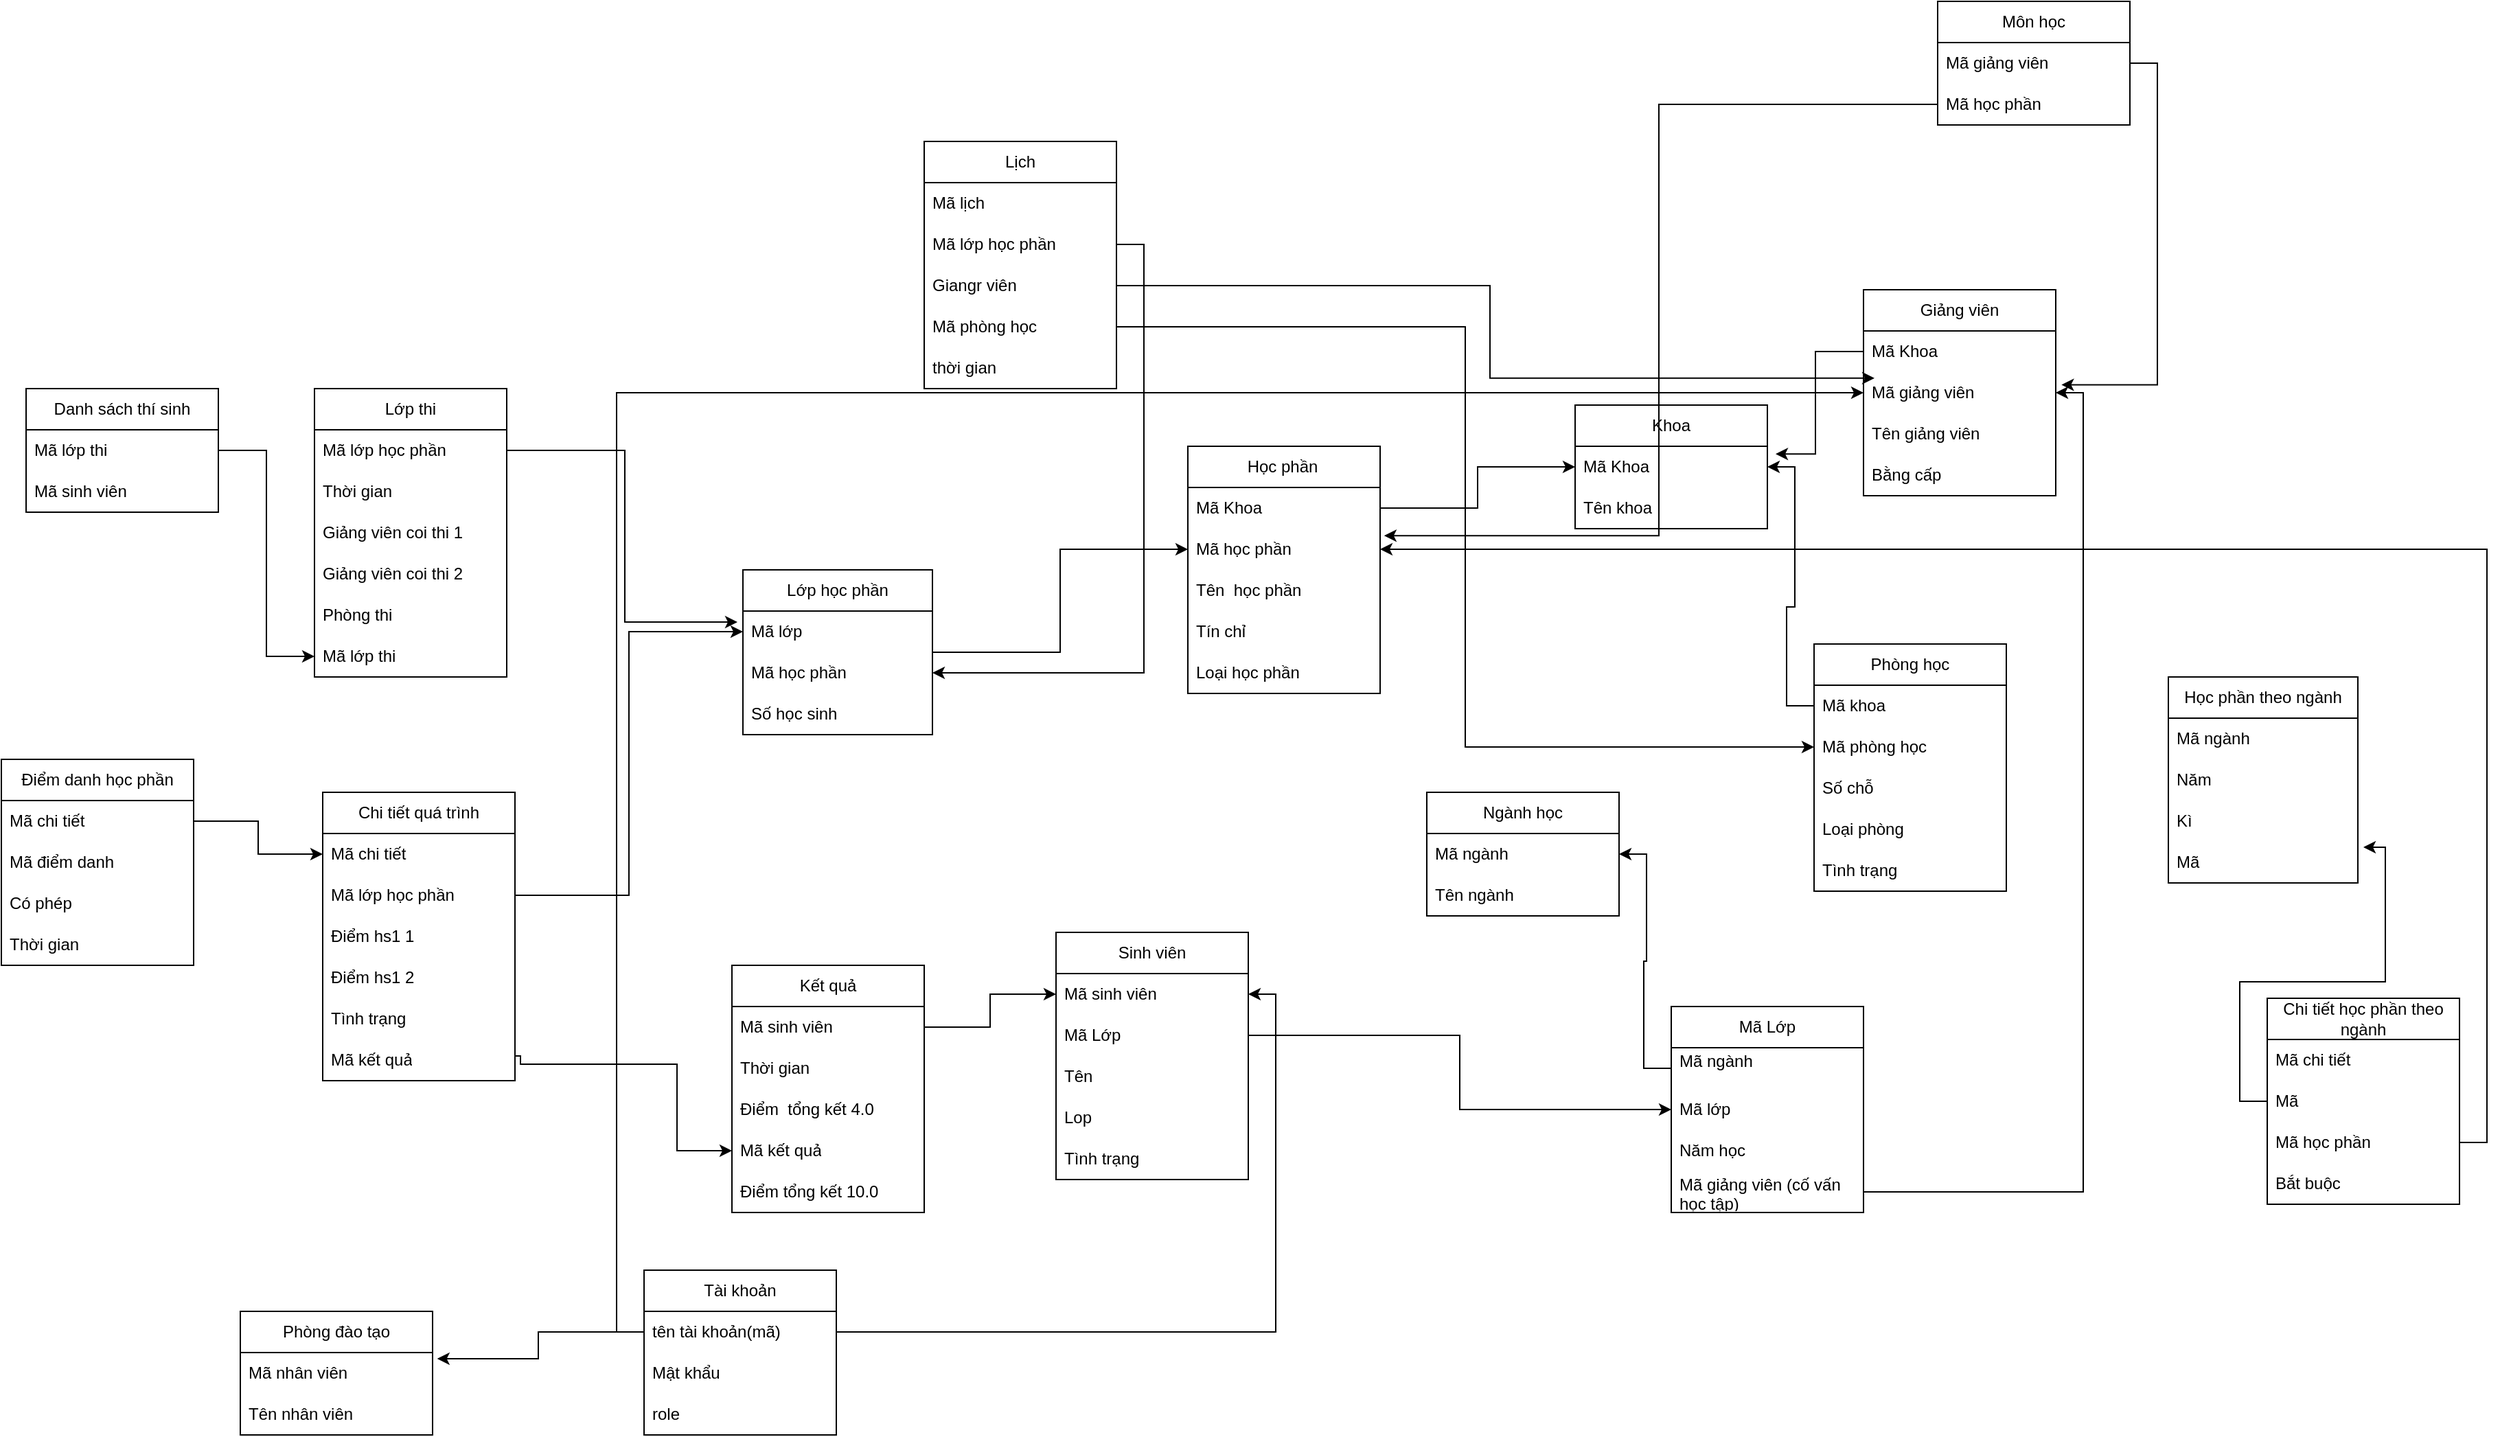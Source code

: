 <mxfile version="24.4.0" type="device">
  <diagram name="Page-1" id="z_HoMufb3-DdznKSF4CM">
    <mxGraphModel dx="871" dy="472" grid="1" gridSize="6" guides="1" tooltips="1" connect="1" arrows="1" fold="1" page="1" pageScale="1" pageWidth="8150" pageHeight="3200" math="0" shadow="0">
      <root>
        <mxCell id="0" />
        <mxCell id="1" parent="0" />
        <mxCell id="s52g1GQfEZLezuhmKsSy-9" value="Khoa" style="swimlane;fontStyle=0;childLayout=stackLayout;horizontal=1;startSize=30;horizontalStack=0;resizeParent=1;resizeParentMax=0;resizeLast=0;collapsible=1;marginBottom=0;whiteSpace=wrap;html=1;" parent="1" vertex="1">
          <mxGeometry x="4836" y="672" width="140" height="90" as="geometry" />
        </mxCell>
        <mxCell id="s52g1GQfEZLezuhmKsSy-10" value="Mã Khoa&lt;span style=&quot;white-space: pre;&quot;&gt;&#x9;&lt;/span&gt;" style="text;strokeColor=none;fillColor=none;align=left;verticalAlign=middle;spacingLeft=4;spacingRight=4;overflow=hidden;points=[[0,0.5],[1,0.5]];portConstraint=eastwest;rotatable=0;whiteSpace=wrap;html=1;" parent="s52g1GQfEZLezuhmKsSy-9" vertex="1">
          <mxGeometry y="30" width="140" height="30" as="geometry" />
        </mxCell>
        <mxCell id="s52g1GQfEZLezuhmKsSy-11" value="Tên khoa" style="text;strokeColor=none;fillColor=none;align=left;verticalAlign=middle;spacingLeft=4;spacingRight=4;overflow=hidden;points=[[0,0.5],[1,0.5]];portConstraint=eastwest;rotatable=0;whiteSpace=wrap;html=1;" parent="s52g1GQfEZLezuhmKsSy-9" vertex="1">
          <mxGeometry y="60" width="140" height="30" as="geometry" />
        </mxCell>
        <mxCell id="s52g1GQfEZLezuhmKsSy-13" value="Học phần&lt;span style=&quot;white-space: pre;&quot;&gt;&#x9;&lt;/span&gt;" style="swimlane;fontStyle=0;childLayout=stackLayout;horizontal=1;startSize=30;horizontalStack=0;resizeParent=1;resizeParentMax=0;resizeLast=0;collapsible=1;marginBottom=0;whiteSpace=wrap;html=1;" parent="1" vertex="1">
          <mxGeometry x="4554" y="702" width="140" height="180" as="geometry" />
        </mxCell>
        <mxCell id="s52g1GQfEZLezuhmKsSy-14" value="Mã Khoa&lt;span style=&quot;white-space: pre;&quot;&gt;&#x9;&lt;/span&gt;" style="text;strokeColor=none;fillColor=none;align=left;verticalAlign=middle;spacingLeft=4;spacingRight=4;overflow=hidden;points=[[0,0.5],[1,0.5]];portConstraint=eastwest;rotatable=0;whiteSpace=wrap;html=1;" parent="s52g1GQfEZLezuhmKsSy-13" vertex="1">
          <mxGeometry y="30" width="140" height="30" as="geometry" />
        </mxCell>
        <mxCell id="s52g1GQfEZLezuhmKsSy-15" value="Mã học phần" style="text;strokeColor=none;fillColor=none;align=left;verticalAlign=middle;spacingLeft=4;spacingRight=4;overflow=hidden;points=[[0,0.5],[1,0.5]];portConstraint=eastwest;rotatable=0;whiteSpace=wrap;html=1;" parent="s52g1GQfEZLezuhmKsSy-13" vertex="1">
          <mxGeometry y="60" width="140" height="30" as="geometry" />
        </mxCell>
        <mxCell id="s52g1GQfEZLezuhmKsSy-17" value="Tên&amp;nbsp; học phần" style="text;strokeColor=none;fillColor=none;align=left;verticalAlign=middle;spacingLeft=4;spacingRight=4;overflow=hidden;points=[[0,0.5],[1,0.5]];portConstraint=eastwest;rotatable=0;whiteSpace=wrap;html=1;" parent="s52g1GQfEZLezuhmKsSy-13" vertex="1">
          <mxGeometry y="90" width="140" height="30" as="geometry" />
        </mxCell>
        <mxCell id="s52g1GQfEZLezuhmKsSy-18" value="Tín chỉ" style="text;strokeColor=none;fillColor=none;align=left;verticalAlign=middle;spacingLeft=4;spacingRight=4;overflow=hidden;points=[[0,0.5],[1,0.5]];portConstraint=eastwest;rotatable=0;whiteSpace=wrap;html=1;" parent="s52g1GQfEZLezuhmKsSy-13" vertex="1">
          <mxGeometry y="120" width="140" height="30" as="geometry" />
        </mxCell>
        <mxCell id="s52g1GQfEZLezuhmKsSy-19" value="Loại học phần" style="text;strokeColor=none;fillColor=none;align=left;verticalAlign=middle;spacingLeft=4;spacingRight=4;overflow=hidden;points=[[0,0.5],[1,0.5]];portConstraint=eastwest;rotatable=0;whiteSpace=wrap;html=1;" parent="s52g1GQfEZLezuhmKsSy-13" vertex="1">
          <mxGeometry y="150" width="140" height="30" as="geometry" />
        </mxCell>
        <mxCell id="s52g1GQfEZLezuhmKsSy-20" value="Giảng viên" style="swimlane;fontStyle=0;childLayout=stackLayout;horizontal=1;startSize=30;horizontalStack=0;resizeParent=1;resizeParentMax=0;resizeLast=0;collapsible=1;marginBottom=0;whiteSpace=wrap;html=1;" parent="1" vertex="1">
          <mxGeometry x="5046" y="588" width="140" height="150" as="geometry" />
        </mxCell>
        <mxCell id="s52g1GQfEZLezuhmKsSy-21" value="Mã Khoa&lt;span style=&quot;white-space: pre;&quot;&gt;&#x9;&lt;/span&gt;" style="text;strokeColor=none;fillColor=none;align=left;verticalAlign=middle;spacingLeft=4;spacingRight=4;overflow=hidden;points=[[0,0.5],[1,0.5]];portConstraint=eastwest;rotatable=0;whiteSpace=wrap;html=1;" parent="s52g1GQfEZLezuhmKsSy-20" vertex="1">
          <mxGeometry y="30" width="140" height="30" as="geometry" />
        </mxCell>
        <mxCell id="s52g1GQfEZLezuhmKsSy-22" value="Mã giảng viên&lt;span style=&quot;white-space: pre;&quot;&gt;&#x9;&lt;/span&gt;" style="text;strokeColor=none;fillColor=none;align=left;verticalAlign=middle;spacingLeft=4;spacingRight=4;overflow=hidden;points=[[0,0.5],[1,0.5]];portConstraint=eastwest;rotatable=0;whiteSpace=wrap;html=1;" parent="s52g1GQfEZLezuhmKsSy-20" vertex="1">
          <mxGeometry y="60" width="140" height="30" as="geometry" />
        </mxCell>
        <mxCell id="s52g1GQfEZLezuhmKsSy-23" value="Tên giảng viên" style="text;strokeColor=none;fillColor=none;align=left;verticalAlign=middle;spacingLeft=4;spacingRight=4;overflow=hidden;points=[[0,0.5],[1,0.5]];portConstraint=eastwest;rotatable=0;whiteSpace=wrap;html=1;" parent="s52g1GQfEZLezuhmKsSy-20" vertex="1">
          <mxGeometry y="90" width="140" height="30" as="geometry" />
        </mxCell>
        <mxCell id="s52g1GQfEZLezuhmKsSy-24" value="Bằng cấp" style="text;strokeColor=none;fillColor=none;align=left;verticalAlign=middle;spacingLeft=4;spacingRight=4;overflow=hidden;points=[[0,0.5],[1,0.5]];portConstraint=eastwest;rotatable=0;whiteSpace=wrap;html=1;" parent="s52g1GQfEZLezuhmKsSy-20" vertex="1">
          <mxGeometry y="120" width="140" height="30" as="geometry" />
        </mxCell>
        <mxCell id="s52g1GQfEZLezuhmKsSy-40" value="Ngành học" style="swimlane;fontStyle=0;childLayout=stackLayout;horizontal=1;startSize=30;horizontalStack=0;resizeParent=1;resizeParentMax=0;resizeLast=0;collapsible=1;marginBottom=0;whiteSpace=wrap;html=1;" parent="1" vertex="1">
          <mxGeometry x="4728" y="954" width="140" height="90" as="geometry" />
        </mxCell>
        <mxCell id="s52g1GQfEZLezuhmKsSy-41" value="Mã ngành" style="text;strokeColor=none;fillColor=none;align=left;verticalAlign=middle;spacingLeft=4;spacingRight=4;overflow=hidden;points=[[0,0.5],[1,0.5]];portConstraint=eastwest;rotatable=0;whiteSpace=wrap;html=1;" parent="s52g1GQfEZLezuhmKsSy-40" vertex="1">
          <mxGeometry y="30" width="140" height="30" as="geometry" />
        </mxCell>
        <mxCell id="s52g1GQfEZLezuhmKsSy-42" value="Tên ngành" style="text;strokeColor=none;fillColor=none;align=left;verticalAlign=middle;spacingLeft=4;spacingRight=4;overflow=hidden;points=[[0,0.5],[1,0.5]];portConstraint=eastwest;rotatable=0;whiteSpace=wrap;html=1;" parent="s52g1GQfEZLezuhmKsSy-40" vertex="1">
          <mxGeometry y="60" width="140" height="30" as="geometry" />
        </mxCell>
        <mxCell id="s52g1GQfEZLezuhmKsSy-50" value="Phòng học" style="swimlane;fontStyle=0;childLayout=stackLayout;horizontal=1;startSize=30;horizontalStack=0;resizeParent=1;resizeParentMax=0;resizeLast=0;collapsible=1;marginBottom=0;whiteSpace=wrap;html=1;" parent="1" vertex="1">
          <mxGeometry x="5010" y="846" width="140" height="180" as="geometry" />
        </mxCell>
        <mxCell id="s52g1GQfEZLezuhmKsSy-51" value="Mã khoa&lt;span style=&quot;white-space: pre;&quot;&gt;&#x9;&lt;/span&gt;" style="text;strokeColor=none;fillColor=none;align=left;verticalAlign=middle;spacingLeft=4;spacingRight=4;overflow=hidden;points=[[0,0.5],[1,0.5]];portConstraint=eastwest;rotatable=0;whiteSpace=wrap;html=1;" parent="s52g1GQfEZLezuhmKsSy-50" vertex="1">
          <mxGeometry y="30" width="140" height="30" as="geometry" />
        </mxCell>
        <mxCell id="s52g1GQfEZLezuhmKsSy-52" value="Mã phòng học" style="text;strokeColor=none;fillColor=none;align=left;verticalAlign=middle;spacingLeft=4;spacingRight=4;overflow=hidden;points=[[0,0.5],[1,0.5]];portConstraint=eastwest;rotatable=0;whiteSpace=wrap;html=1;" parent="s52g1GQfEZLezuhmKsSy-50" vertex="1">
          <mxGeometry y="60" width="140" height="30" as="geometry" />
        </mxCell>
        <mxCell id="s52g1GQfEZLezuhmKsSy-53" value="Số chỗ&lt;span style=&quot;white-space: pre;&quot;&gt;&#x9;&lt;/span&gt;" style="text;strokeColor=none;fillColor=none;align=left;verticalAlign=middle;spacingLeft=4;spacingRight=4;overflow=hidden;points=[[0,0.5],[1,0.5]];portConstraint=eastwest;rotatable=0;whiteSpace=wrap;html=1;" parent="s52g1GQfEZLezuhmKsSy-50" vertex="1">
          <mxGeometry y="90" width="140" height="30" as="geometry" />
        </mxCell>
        <mxCell id="s52g1GQfEZLezuhmKsSy-54" value="Loại phòng" style="text;strokeColor=none;fillColor=none;align=left;verticalAlign=middle;spacingLeft=4;spacingRight=4;overflow=hidden;points=[[0,0.5],[1,0.5]];portConstraint=eastwest;rotatable=0;whiteSpace=wrap;html=1;" parent="s52g1GQfEZLezuhmKsSy-50" vertex="1">
          <mxGeometry y="120" width="140" height="30" as="geometry" />
        </mxCell>
        <mxCell id="s52g1GQfEZLezuhmKsSy-55" value="Tình trạng" style="text;strokeColor=none;fillColor=none;align=left;verticalAlign=middle;spacingLeft=4;spacingRight=4;overflow=hidden;points=[[0,0.5],[1,0.5]];portConstraint=eastwest;rotatable=0;whiteSpace=wrap;html=1;" parent="s52g1GQfEZLezuhmKsSy-50" vertex="1">
          <mxGeometry y="150" width="140" height="30" as="geometry" />
        </mxCell>
        <mxCell id="s52g1GQfEZLezuhmKsSy-56" value="Sinh viên" style="swimlane;fontStyle=0;childLayout=stackLayout;horizontal=1;startSize=30;horizontalStack=0;resizeParent=1;resizeParentMax=0;resizeLast=0;collapsible=1;marginBottom=0;whiteSpace=wrap;html=1;" parent="1" vertex="1">
          <mxGeometry x="4458" y="1056" width="140" height="180" as="geometry" />
        </mxCell>
        <mxCell id="s52g1GQfEZLezuhmKsSy-57" value="Mã sinh viên" style="text;strokeColor=none;fillColor=none;align=left;verticalAlign=middle;spacingLeft=4;spacingRight=4;overflow=hidden;points=[[0,0.5],[1,0.5]];portConstraint=eastwest;rotatable=0;whiteSpace=wrap;html=1;" parent="s52g1GQfEZLezuhmKsSy-56" vertex="1">
          <mxGeometry y="30" width="140" height="30" as="geometry" />
        </mxCell>
        <mxCell id="s52g1GQfEZLezuhmKsSy-58" value="Mã Lớp" style="text;strokeColor=none;fillColor=none;align=left;verticalAlign=middle;spacingLeft=4;spacingRight=4;overflow=hidden;points=[[0,0.5],[1,0.5]];portConstraint=eastwest;rotatable=0;whiteSpace=wrap;html=1;" parent="s52g1GQfEZLezuhmKsSy-56" vertex="1">
          <mxGeometry y="60" width="140" height="30" as="geometry" />
        </mxCell>
        <mxCell id="s52g1GQfEZLezuhmKsSy-59" value="Tên" style="text;strokeColor=none;fillColor=none;align=left;verticalAlign=middle;spacingLeft=4;spacingRight=4;overflow=hidden;points=[[0,0.5],[1,0.5]];portConstraint=eastwest;rotatable=0;whiteSpace=wrap;html=1;" parent="s52g1GQfEZLezuhmKsSy-56" vertex="1">
          <mxGeometry y="90" width="140" height="30" as="geometry" />
        </mxCell>
        <mxCell id="s52g1GQfEZLezuhmKsSy-61" value="Lop" style="text;strokeColor=none;fillColor=none;align=left;verticalAlign=middle;spacingLeft=4;spacingRight=4;overflow=hidden;points=[[0,0.5],[1,0.5]];portConstraint=eastwest;rotatable=0;whiteSpace=wrap;html=1;" parent="s52g1GQfEZLezuhmKsSy-56" vertex="1">
          <mxGeometry y="120" width="140" height="30" as="geometry" />
        </mxCell>
        <mxCell id="xnT5CF6OnCwCPPM7DnqW-38" value="Tình trạng" style="text;strokeColor=none;fillColor=none;align=left;verticalAlign=middle;spacingLeft=4;spacingRight=4;overflow=hidden;points=[[0,0.5],[1,0.5]];portConstraint=eastwest;rotatable=0;whiteSpace=wrap;html=1;" parent="s52g1GQfEZLezuhmKsSy-56" vertex="1">
          <mxGeometry y="150" width="140" height="30" as="geometry" />
        </mxCell>
        <mxCell id="o8XQg0NcxFgMnKjg9vq3-13" style="edgeStyle=orthogonalEdgeStyle;rounded=0;orthogonalLoop=1;jettySize=auto;html=1;entryX=0;entryY=0.5;entryDx=0;entryDy=0;" parent="1" source="s52g1GQfEZLezuhmKsSy-62" target="s52g1GQfEZLezuhmKsSy-15" edge="1">
          <mxGeometry relative="1" as="geometry" />
        </mxCell>
        <mxCell id="s52g1GQfEZLezuhmKsSy-62" value="Lớp học phần" style="swimlane;fontStyle=0;childLayout=stackLayout;horizontal=1;startSize=30;horizontalStack=0;resizeParent=1;resizeParentMax=0;resizeLast=0;collapsible=1;marginBottom=0;whiteSpace=wrap;html=1;" parent="1" vertex="1">
          <mxGeometry x="4230" y="792" width="138" height="120" as="geometry" />
        </mxCell>
        <mxCell id="s52g1GQfEZLezuhmKsSy-63" value="Mã lớp&amp;nbsp;&lt;span style=&quot;white-space: pre;&quot;&gt;&#x9;&lt;/span&gt;" style="text;strokeColor=none;fillColor=none;align=left;verticalAlign=middle;spacingLeft=4;spacingRight=4;overflow=hidden;points=[[0,0.5],[1,0.5]];portConstraint=eastwest;rotatable=0;whiteSpace=wrap;html=1;" parent="s52g1GQfEZLezuhmKsSy-62" vertex="1">
          <mxGeometry y="30" width="138" height="30" as="geometry" />
        </mxCell>
        <mxCell id="s52g1GQfEZLezuhmKsSy-64" value="Mã học phần" style="text;strokeColor=none;fillColor=none;align=left;verticalAlign=middle;spacingLeft=4;spacingRight=4;overflow=hidden;points=[[0,0.5],[1,0.5]];portConstraint=eastwest;rotatable=0;whiteSpace=wrap;html=1;" parent="s52g1GQfEZLezuhmKsSy-62" vertex="1">
          <mxGeometry y="60" width="138" height="30" as="geometry" />
        </mxCell>
        <mxCell id="s52g1GQfEZLezuhmKsSy-65" value="Số học sinh" style="text;strokeColor=none;fillColor=none;align=left;verticalAlign=middle;spacingLeft=4;spacingRight=4;overflow=hidden;points=[[0,0.5],[1,0.5]];portConstraint=eastwest;rotatable=0;whiteSpace=wrap;html=1;" parent="s52g1GQfEZLezuhmKsSy-62" vertex="1">
          <mxGeometry y="90" width="138" height="30" as="geometry" />
        </mxCell>
        <mxCell id="s52g1GQfEZLezuhmKsSy-73" value="Lịch" style="swimlane;fontStyle=0;childLayout=stackLayout;horizontal=1;startSize=30;horizontalStack=0;resizeParent=1;resizeParentMax=0;resizeLast=0;collapsible=1;marginBottom=0;whiteSpace=wrap;html=1;" parent="1" vertex="1">
          <mxGeometry x="4362" y="480" width="140" height="180" as="geometry" />
        </mxCell>
        <mxCell id="s52g1GQfEZLezuhmKsSy-74" value="Mã lịch" style="text;strokeColor=none;fillColor=none;align=left;verticalAlign=middle;spacingLeft=4;spacingRight=4;overflow=hidden;points=[[0,0.5],[1,0.5]];portConstraint=eastwest;rotatable=0;whiteSpace=wrap;html=1;" parent="s52g1GQfEZLezuhmKsSy-73" vertex="1">
          <mxGeometry y="30" width="140" height="30" as="geometry" />
        </mxCell>
        <mxCell id="s52g1GQfEZLezuhmKsSy-75" value="Mã lớp học phần" style="text;strokeColor=none;fillColor=none;align=left;verticalAlign=middle;spacingLeft=4;spacingRight=4;overflow=hidden;points=[[0,0.5],[1,0.5]];portConstraint=eastwest;rotatable=0;whiteSpace=wrap;html=1;" parent="s52g1GQfEZLezuhmKsSy-73" vertex="1">
          <mxGeometry y="60" width="140" height="30" as="geometry" />
        </mxCell>
        <mxCell id="s52g1GQfEZLezuhmKsSy-76" value="Giangr viên&lt;span style=&quot;white-space: pre;&quot;&gt;&#x9;&lt;/span&gt;" style="text;strokeColor=none;fillColor=none;align=left;verticalAlign=middle;spacingLeft=4;spacingRight=4;overflow=hidden;points=[[0,0.5],[1,0.5]];portConstraint=eastwest;rotatable=0;whiteSpace=wrap;html=1;" parent="s52g1GQfEZLezuhmKsSy-73" vertex="1">
          <mxGeometry y="90" width="140" height="30" as="geometry" />
        </mxCell>
        <mxCell id="s52g1GQfEZLezuhmKsSy-77" value="Mã phòng học" style="text;strokeColor=none;fillColor=none;align=left;verticalAlign=middle;spacingLeft=4;spacingRight=4;overflow=hidden;points=[[0,0.5],[1,0.5]];portConstraint=eastwest;rotatable=0;whiteSpace=wrap;html=1;" parent="s52g1GQfEZLezuhmKsSy-73" vertex="1">
          <mxGeometry y="120" width="140" height="30" as="geometry" />
        </mxCell>
        <mxCell id="s52g1GQfEZLezuhmKsSy-78" value="thời gian" style="text;strokeColor=none;fillColor=none;align=left;verticalAlign=middle;spacingLeft=4;spacingRight=4;overflow=hidden;points=[[0,0.5],[1,0.5]];portConstraint=eastwest;rotatable=0;whiteSpace=wrap;html=1;" parent="s52g1GQfEZLezuhmKsSy-73" vertex="1">
          <mxGeometry y="150" width="140" height="30" as="geometry" />
        </mxCell>
        <mxCell id="o8XQg0NcxFgMnKjg9vq3-1" value="Mã Lớp" style="swimlane;fontStyle=0;childLayout=stackLayout;horizontal=1;startSize=30;horizontalStack=0;resizeParent=1;resizeParentMax=0;resizeLast=0;collapsible=1;marginBottom=0;whiteSpace=wrap;html=1;" parent="1" vertex="1">
          <mxGeometry x="4906" y="1110" width="140" height="150" as="geometry" />
        </mxCell>
        <mxCell id="o8XQg0NcxFgMnKjg9vq3-2" value="Mã ngành&lt;div&gt;&lt;br&gt;&lt;/div&gt;" style="text;strokeColor=none;fillColor=none;align=left;verticalAlign=middle;spacingLeft=4;spacingRight=4;overflow=hidden;points=[[0,0.5],[1,0.5]];portConstraint=eastwest;rotatable=0;whiteSpace=wrap;html=1;" parent="o8XQg0NcxFgMnKjg9vq3-1" vertex="1">
          <mxGeometry y="30" width="140" height="30" as="geometry" />
        </mxCell>
        <mxCell id="o8XQg0NcxFgMnKjg9vq3-3" value="Mã lớp" style="text;strokeColor=none;fillColor=none;align=left;verticalAlign=middle;spacingLeft=4;spacingRight=4;overflow=hidden;points=[[0,0.5],[1,0.5]];portConstraint=eastwest;rotatable=0;whiteSpace=wrap;html=1;" parent="o8XQg0NcxFgMnKjg9vq3-1" vertex="1">
          <mxGeometry y="60" width="140" height="30" as="geometry" />
        </mxCell>
        <mxCell id="o8XQg0NcxFgMnKjg9vq3-7" value="Năm học" style="text;strokeColor=none;fillColor=none;align=left;verticalAlign=middle;spacingLeft=4;spacingRight=4;overflow=hidden;points=[[0,0.5],[1,0.5]];portConstraint=eastwest;rotatable=0;whiteSpace=wrap;html=1;" parent="o8XQg0NcxFgMnKjg9vq3-1" vertex="1">
          <mxGeometry y="90" width="140" height="30" as="geometry" />
        </mxCell>
        <mxCell id="ZjORKXqB1ZJyCYdQV4TZ-1" value="Mã giảng viên (cố vấn học tập)&lt;div&gt;&lt;br&gt;&lt;/div&gt;" style="text;strokeColor=none;fillColor=none;align=left;verticalAlign=middle;spacingLeft=4;spacingRight=4;overflow=hidden;points=[[0,0.5],[1,0.5]];portConstraint=eastwest;rotatable=0;whiteSpace=wrap;html=1;" parent="o8XQg0NcxFgMnKjg9vq3-1" vertex="1">
          <mxGeometry y="120" width="140" height="30" as="geometry" />
        </mxCell>
        <mxCell id="o8XQg0NcxFgMnKjg9vq3-8" style="edgeStyle=orthogonalEdgeStyle;rounded=0;orthogonalLoop=1;jettySize=auto;html=1;exitX=0;exitY=0.5;exitDx=0;exitDy=0;entryX=1;entryY=0.5;entryDx=0;entryDy=0;" parent="1" source="s52g1GQfEZLezuhmKsSy-51" target="s52g1GQfEZLezuhmKsSy-9" edge="1">
          <mxGeometry relative="1" as="geometry" />
        </mxCell>
        <mxCell id="o8XQg0NcxFgMnKjg9vq3-9" style="edgeStyle=orthogonalEdgeStyle;rounded=0;orthogonalLoop=1;jettySize=auto;html=1;exitX=1;exitY=0.5;exitDx=0;exitDy=0;entryX=0;entryY=0.5;entryDx=0;entryDy=0;" parent="1" source="s52g1GQfEZLezuhmKsSy-14" target="s52g1GQfEZLezuhmKsSy-10" edge="1">
          <mxGeometry relative="1" as="geometry" />
        </mxCell>
        <mxCell id="o8XQg0NcxFgMnKjg9vq3-10" style="edgeStyle=orthogonalEdgeStyle;rounded=0;orthogonalLoop=1;jettySize=auto;html=1;exitX=0;exitY=0.5;exitDx=0;exitDy=0;entryX=1.043;entryY=0.187;entryDx=0;entryDy=0;entryPerimeter=0;" parent="1" source="s52g1GQfEZLezuhmKsSy-21" target="s52g1GQfEZLezuhmKsSy-10" edge="1">
          <mxGeometry relative="1" as="geometry" />
        </mxCell>
        <mxCell id="o8XQg0NcxFgMnKjg9vq3-14" style="edgeStyle=orthogonalEdgeStyle;rounded=0;orthogonalLoop=1;jettySize=auto;html=1;exitX=1;exitY=0.5;exitDx=0;exitDy=0;" parent="1" source="s52g1GQfEZLezuhmKsSy-75" target="s52g1GQfEZLezuhmKsSy-64" edge="1">
          <mxGeometry relative="1" as="geometry" />
        </mxCell>
        <mxCell id="o8XQg0NcxFgMnKjg9vq3-15" style="edgeStyle=orthogonalEdgeStyle;rounded=0;orthogonalLoop=1;jettySize=auto;html=1;exitX=1;exitY=0.5;exitDx=0;exitDy=0;entryX=0.057;entryY=0.147;entryDx=0;entryDy=0;entryPerimeter=0;" parent="1" source="s52g1GQfEZLezuhmKsSy-76" target="s52g1GQfEZLezuhmKsSy-22" edge="1">
          <mxGeometry relative="1" as="geometry" />
        </mxCell>
        <mxCell id="o8XQg0NcxFgMnKjg9vq3-16" style="edgeStyle=orthogonalEdgeStyle;rounded=0;orthogonalLoop=1;jettySize=auto;html=1;exitX=1;exitY=0.5;exitDx=0;exitDy=0;" parent="1" source="s52g1GQfEZLezuhmKsSy-77" target="s52g1GQfEZLezuhmKsSy-52" edge="1">
          <mxGeometry relative="1" as="geometry" />
        </mxCell>
        <mxCell id="o8XQg0NcxFgMnKjg9vq3-17" style="edgeStyle=orthogonalEdgeStyle;rounded=0;orthogonalLoop=1;jettySize=auto;html=1;exitX=0;exitY=0.5;exitDx=0;exitDy=0;entryX=1;entryY=0.5;entryDx=0;entryDy=0;" parent="1" source="o8XQg0NcxFgMnKjg9vq3-2" target="s52g1GQfEZLezuhmKsSy-41" edge="1">
          <mxGeometry relative="1" as="geometry" />
        </mxCell>
        <mxCell id="o8XQg0NcxFgMnKjg9vq3-18" style="edgeStyle=orthogonalEdgeStyle;rounded=0;orthogonalLoop=1;jettySize=auto;html=1;entryX=0;entryY=0.5;entryDx=0;entryDy=0;" parent="1" source="s52g1GQfEZLezuhmKsSy-58" target="o8XQg0NcxFgMnKjg9vq3-3" edge="1">
          <mxGeometry relative="1" as="geometry" />
        </mxCell>
        <mxCell id="o8XQg0NcxFgMnKjg9vq3-19" value="Kết quả" style="swimlane;fontStyle=0;childLayout=stackLayout;horizontal=1;startSize=30;horizontalStack=0;resizeParent=1;resizeParentMax=0;resizeLast=0;collapsible=1;marginBottom=0;whiteSpace=wrap;html=1;" parent="1" vertex="1">
          <mxGeometry x="4222" y="1080" width="140" height="180" as="geometry" />
        </mxCell>
        <mxCell id="o8XQg0NcxFgMnKjg9vq3-20" value="Mã sinh viên" style="text;strokeColor=none;fillColor=none;align=left;verticalAlign=middle;spacingLeft=4;spacingRight=4;overflow=hidden;points=[[0,0.5],[1,0.5]];portConstraint=eastwest;rotatable=0;whiteSpace=wrap;html=1;" parent="o8XQg0NcxFgMnKjg9vq3-19" vertex="1">
          <mxGeometry y="30" width="140" height="30" as="geometry" />
        </mxCell>
        <mxCell id="o8XQg0NcxFgMnKjg9vq3-21" value="Thời gian&amp;nbsp;&lt;span style=&quot;white-space: pre;&quot;&gt;&#x9;&lt;/span&gt;" style="text;strokeColor=none;fillColor=none;align=left;verticalAlign=middle;spacingLeft=4;spacingRight=4;overflow=hidden;points=[[0,0.5],[1,0.5]];portConstraint=eastwest;rotatable=0;whiteSpace=wrap;html=1;" parent="o8XQg0NcxFgMnKjg9vq3-19" vertex="1">
          <mxGeometry y="60" width="140" height="30" as="geometry" />
        </mxCell>
        <mxCell id="o8XQg0NcxFgMnKjg9vq3-22" value="Điểm&amp;nbsp; tổng kết 4.0" style="text;strokeColor=none;fillColor=none;align=left;verticalAlign=middle;spacingLeft=4;spacingRight=4;overflow=hidden;points=[[0,0.5],[1,0.5]];portConstraint=eastwest;rotatable=0;whiteSpace=wrap;html=1;" parent="o8XQg0NcxFgMnKjg9vq3-19" vertex="1">
          <mxGeometry y="90" width="140" height="30" as="geometry" />
        </mxCell>
        <mxCell id="o8XQg0NcxFgMnKjg9vq3-25" value="Mã kết quả" style="text;strokeColor=none;fillColor=none;align=left;verticalAlign=middle;spacingLeft=4;spacingRight=4;overflow=hidden;points=[[0,0.5],[1,0.5]];portConstraint=eastwest;rotatable=0;whiteSpace=wrap;html=1;" parent="o8XQg0NcxFgMnKjg9vq3-19" vertex="1">
          <mxGeometry y="120" width="140" height="30" as="geometry" />
        </mxCell>
        <mxCell id="xnT5CF6OnCwCPPM7DnqW-1" value="Điểm tổng kết 10.0" style="text;strokeColor=none;fillColor=none;align=left;verticalAlign=middle;spacingLeft=4;spacingRight=4;overflow=hidden;points=[[0,0.5],[1,0.5]];portConstraint=eastwest;rotatable=0;whiteSpace=wrap;html=1;" parent="o8XQg0NcxFgMnKjg9vq3-19" vertex="1">
          <mxGeometry y="150" width="140" height="30" as="geometry" />
        </mxCell>
        <mxCell id="o8XQg0NcxFgMnKjg9vq3-24" style="edgeStyle=orthogonalEdgeStyle;rounded=0;orthogonalLoop=1;jettySize=auto;html=1;entryX=0;entryY=0.5;entryDx=0;entryDy=0;" parent="1" source="o8XQg0NcxFgMnKjg9vq3-20" target="s52g1GQfEZLezuhmKsSy-57" edge="1">
          <mxGeometry relative="1" as="geometry" />
        </mxCell>
        <mxCell id="o8XQg0NcxFgMnKjg9vq3-26" value="Chi tiết quá trình" style="swimlane;fontStyle=0;childLayout=stackLayout;horizontal=1;startSize=30;horizontalStack=0;resizeParent=1;resizeParentMax=0;resizeLast=0;collapsible=1;marginBottom=0;whiteSpace=wrap;html=1;" parent="1" vertex="1">
          <mxGeometry x="3924" y="954" width="140" height="210" as="geometry" />
        </mxCell>
        <mxCell id="o8XQg0NcxFgMnKjg9vq3-27" value="Mã chi tiết" style="text;strokeColor=none;fillColor=none;align=left;verticalAlign=middle;spacingLeft=4;spacingRight=4;overflow=hidden;points=[[0,0.5],[1,0.5]];portConstraint=eastwest;rotatable=0;whiteSpace=wrap;html=1;" parent="o8XQg0NcxFgMnKjg9vq3-26" vertex="1">
          <mxGeometry y="30" width="140" height="30" as="geometry" />
        </mxCell>
        <mxCell id="o8XQg0NcxFgMnKjg9vq3-29" value="Mã lớp học phần" style="text;strokeColor=none;fillColor=none;align=left;verticalAlign=middle;spacingLeft=4;spacingRight=4;overflow=hidden;points=[[0,0.5],[1,0.5]];portConstraint=eastwest;rotatable=0;whiteSpace=wrap;html=1;" parent="o8XQg0NcxFgMnKjg9vq3-26" vertex="1">
          <mxGeometry y="60" width="140" height="30" as="geometry" />
        </mxCell>
        <mxCell id="ZjORKXqB1ZJyCYdQV4TZ-3" value="Điểm hs1 1" style="text;strokeColor=none;fillColor=none;align=left;verticalAlign=middle;spacingLeft=4;spacingRight=4;overflow=hidden;points=[[0,0.5],[1,0.5]];portConstraint=eastwest;rotatable=0;whiteSpace=wrap;html=1;" parent="o8XQg0NcxFgMnKjg9vq3-26" vertex="1">
          <mxGeometry y="90" width="140" height="30" as="geometry" />
        </mxCell>
        <mxCell id="ZjORKXqB1ZJyCYdQV4TZ-4" value="Điểm hs1 2" style="text;strokeColor=none;fillColor=none;align=left;verticalAlign=middle;spacingLeft=4;spacingRight=4;overflow=hidden;points=[[0,0.5],[1,0.5]];portConstraint=eastwest;rotatable=0;whiteSpace=wrap;html=1;" parent="o8XQg0NcxFgMnKjg9vq3-26" vertex="1">
          <mxGeometry y="120" width="140" height="30" as="geometry" />
        </mxCell>
        <mxCell id="30pio6V7Cn0U1UP6lbBz-1" value="Tình trạng" style="text;strokeColor=none;fillColor=none;align=left;verticalAlign=middle;spacingLeft=4;spacingRight=4;overflow=hidden;points=[[0,0.5],[1,0.5]];portConstraint=eastwest;rotatable=0;whiteSpace=wrap;html=1;" parent="o8XQg0NcxFgMnKjg9vq3-26" vertex="1">
          <mxGeometry y="150" width="140" height="30" as="geometry" />
        </mxCell>
        <mxCell id="xnT5CF6OnCwCPPM7DnqW-8" value="Mã kết quả" style="text;strokeColor=none;fillColor=none;align=left;verticalAlign=middle;spacingLeft=4;spacingRight=4;overflow=hidden;points=[[0,0.5],[1,0.5]];portConstraint=eastwest;rotatable=0;whiteSpace=wrap;html=1;" parent="o8XQg0NcxFgMnKjg9vq3-26" vertex="1">
          <mxGeometry y="180" width="140" height="30" as="geometry" />
        </mxCell>
        <mxCell id="o8XQg0NcxFgMnKjg9vq3-31" style="edgeStyle=orthogonalEdgeStyle;rounded=0;orthogonalLoop=1;jettySize=auto;html=1;entryX=0;entryY=0.5;entryDx=0;entryDy=0;exitX=1;exitY=0.5;exitDx=0;exitDy=0;" parent="1" source="xnT5CF6OnCwCPPM7DnqW-8" target="o8XQg0NcxFgMnKjg9vq3-25" edge="1">
          <mxGeometry relative="1" as="geometry">
            <Array as="points">
              <mxPoint x="4064" y="1146" />
              <mxPoint x="4068" y="1146" />
              <mxPoint x="4068" y="1152" />
              <mxPoint x="4182" y="1152" />
              <mxPoint x="4182" y="1215" />
            </Array>
          </mxGeometry>
        </mxCell>
        <mxCell id="ZjORKXqB1ZJyCYdQV4TZ-2" style="edgeStyle=orthogonalEdgeStyle;rounded=0;orthogonalLoop=1;jettySize=auto;html=1;exitX=1;exitY=0.5;exitDx=0;exitDy=0;entryX=1;entryY=0.5;entryDx=0;entryDy=0;" parent="1" source="ZjORKXqB1ZJyCYdQV4TZ-1" target="s52g1GQfEZLezuhmKsSy-22" edge="1">
          <mxGeometry relative="1" as="geometry" />
        </mxCell>
        <mxCell id="ZjORKXqB1ZJyCYdQV4TZ-5" value="Học phần theo ngành" style="swimlane;fontStyle=0;childLayout=stackLayout;horizontal=1;startSize=30;horizontalStack=0;resizeParent=1;resizeParentMax=0;resizeLast=0;collapsible=1;marginBottom=0;whiteSpace=wrap;html=1;" parent="1" vertex="1">
          <mxGeometry x="5268" y="870" width="138" height="150" as="geometry" />
        </mxCell>
        <mxCell id="ZjORKXqB1ZJyCYdQV4TZ-6" value="Mã ngành" style="text;strokeColor=none;fillColor=none;align=left;verticalAlign=middle;spacingLeft=4;spacingRight=4;overflow=hidden;points=[[0,0.5],[1,0.5]];portConstraint=eastwest;rotatable=0;whiteSpace=wrap;html=1;" parent="ZjORKXqB1ZJyCYdQV4TZ-5" vertex="1">
          <mxGeometry y="30" width="138" height="30" as="geometry" />
        </mxCell>
        <mxCell id="ZjORKXqB1ZJyCYdQV4TZ-7" value="Năm&amp;nbsp;" style="text;strokeColor=none;fillColor=none;align=left;verticalAlign=middle;spacingLeft=4;spacingRight=4;overflow=hidden;points=[[0,0.5],[1,0.5]];portConstraint=eastwest;rotatable=0;whiteSpace=wrap;html=1;" parent="ZjORKXqB1ZJyCYdQV4TZ-5" vertex="1">
          <mxGeometry y="60" width="138" height="30" as="geometry" />
        </mxCell>
        <mxCell id="ZjORKXqB1ZJyCYdQV4TZ-9" value="Kì" style="text;strokeColor=none;fillColor=none;align=left;verticalAlign=middle;spacingLeft=4;spacingRight=4;overflow=hidden;points=[[0,0.5],[1,0.5]];portConstraint=eastwest;rotatable=0;whiteSpace=wrap;html=1;" parent="ZjORKXqB1ZJyCYdQV4TZ-5" vertex="1">
          <mxGeometry y="90" width="138" height="30" as="geometry" />
        </mxCell>
        <mxCell id="ZjORKXqB1ZJyCYdQV4TZ-19" value="Mã&amp;nbsp;" style="text;strokeColor=none;fillColor=none;align=left;verticalAlign=middle;spacingLeft=4;spacingRight=4;overflow=hidden;points=[[0,0.5],[1,0.5]];portConstraint=eastwest;rotatable=0;whiteSpace=wrap;html=1;" parent="ZjORKXqB1ZJyCYdQV4TZ-5" vertex="1">
          <mxGeometry y="120" width="138" height="30" as="geometry" />
        </mxCell>
        <mxCell id="ZjORKXqB1ZJyCYdQV4TZ-10" value="Chi tiết học phần theo ngành" style="swimlane;fontStyle=0;childLayout=stackLayout;horizontal=1;startSize=30;horizontalStack=0;resizeParent=1;resizeParentMax=0;resizeLast=0;collapsible=1;marginBottom=0;whiteSpace=wrap;html=1;" parent="1" vertex="1">
          <mxGeometry x="5340" y="1104" width="140" height="150" as="geometry" />
        </mxCell>
        <mxCell id="ZjORKXqB1ZJyCYdQV4TZ-11" value="Mã chi tiết" style="text;strokeColor=none;fillColor=none;align=left;verticalAlign=middle;spacingLeft=4;spacingRight=4;overflow=hidden;points=[[0,0.5],[1,0.5]];portConstraint=eastwest;rotatable=0;whiteSpace=wrap;html=1;" parent="ZjORKXqB1ZJyCYdQV4TZ-10" vertex="1">
          <mxGeometry y="30" width="140" height="30" as="geometry" />
        </mxCell>
        <mxCell id="ZjORKXqB1ZJyCYdQV4TZ-12" value="Mã" style="text;strokeColor=none;fillColor=none;align=left;verticalAlign=middle;spacingLeft=4;spacingRight=4;overflow=hidden;points=[[0,0.5],[1,0.5]];portConstraint=eastwest;rotatable=0;whiteSpace=wrap;html=1;" parent="ZjORKXqB1ZJyCYdQV4TZ-10" vertex="1">
          <mxGeometry y="60" width="140" height="30" as="geometry" />
        </mxCell>
        <mxCell id="ZjORKXqB1ZJyCYdQV4TZ-13" value="Mã học phần" style="text;strokeColor=none;fillColor=none;align=left;verticalAlign=middle;spacingLeft=4;spacingRight=4;overflow=hidden;points=[[0,0.5],[1,0.5]];portConstraint=eastwest;rotatable=0;whiteSpace=wrap;html=1;" parent="ZjORKXqB1ZJyCYdQV4TZ-10" vertex="1">
          <mxGeometry y="90" width="140" height="30" as="geometry" />
        </mxCell>
        <mxCell id="ZjORKXqB1ZJyCYdQV4TZ-14" value="Bắt buộc" style="text;strokeColor=none;fillColor=none;align=left;verticalAlign=middle;spacingLeft=4;spacingRight=4;overflow=hidden;points=[[0,0.5],[1,0.5]];portConstraint=eastwest;rotatable=0;whiteSpace=wrap;html=1;" parent="ZjORKXqB1ZJyCYdQV4TZ-10" vertex="1">
          <mxGeometry y="120" width="140" height="30" as="geometry" />
        </mxCell>
        <mxCell id="ZjORKXqB1ZJyCYdQV4TZ-20" style="edgeStyle=orthogonalEdgeStyle;rounded=0;orthogonalLoop=1;jettySize=auto;html=1;entryX=1.029;entryY=0.133;entryDx=0;entryDy=0;entryPerimeter=0;" parent="1" source="ZjORKXqB1ZJyCYdQV4TZ-12" target="ZjORKXqB1ZJyCYdQV4TZ-19" edge="1">
          <mxGeometry relative="1" as="geometry" />
        </mxCell>
        <mxCell id="ZjORKXqB1ZJyCYdQV4TZ-21" style="edgeStyle=orthogonalEdgeStyle;rounded=0;orthogonalLoop=1;jettySize=auto;html=1;exitX=1;exitY=0.5;exitDx=0;exitDy=0;entryX=1;entryY=0.5;entryDx=0;entryDy=0;" parent="1" source="ZjORKXqB1ZJyCYdQV4TZ-13" target="s52g1GQfEZLezuhmKsSy-15" edge="1">
          <mxGeometry relative="1" as="geometry" />
        </mxCell>
        <mxCell id="ZjORKXqB1ZJyCYdQV4TZ-22" value="Tài khoản" style="swimlane;fontStyle=0;childLayout=stackLayout;horizontal=1;startSize=30;horizontalStack=0;resizeParent=1;resizeParentMax=0;resizeLast=0;collapsible=1;marginBottom=0;whiteSpace=wrap;html=1;" parent="1" vertex="1">
          <mxGeometry x="4158" y="1302" width="140" height="120" as="geometry" />
        </mxCell>
        <mxCell id="ZjORKXqB1ZJyCYdQV4TZ-23" value="tên tài khoản(mã)" style="text;strokeColor=none;fillColor=none;align=left;verticalAlign=middle;spacingLeft=4;spacingRight=4;overflow=hidden;points=[[0,0.5],[1,0.5]];portConstraint=eastwest;rotatable=0;whiteSpace=wrap;html=1;" parent="ZjORKXqB1ZJyCYdQV4TZ-22" vertex="1">
          <mxGeometry y="30" width="140" height="30" as="geometry" />
        </mxCell>
        <mxCell id="ZjORKXqB1ZJyCYdQV4TZ-24" value="Mật khẩu" style="text;strokeColor=none;fillColor=none;align=left;verticalAlign=middle;spacingLeft=4;spacingRight=4;overflow=hidden;points=[[0,0.5],[1,0.5]];portConstraint=eastwest;rotatable=0;whiteSpace=wrap;html=1;" parent="ZjORKXqB1ZJyCYdQV4TZ-22" vertex="1">
          <mxGeometry y="60" width="140" height="30" as="geometry" />
        </mxCell>
        <mxCell id="ZjORKXqB1ZJyCYdQV4TZ-25" value="role" style="text;strokeColor=none;fillColor=none;align=left;verticalAlign=middle;spacingLeft=4;spacingRight=4;overflow=hidden;points=[[0,0.5],[1,0.5]];portConstraint=eastwest;rotatable=0;whiteSpace=wrap;html=1;" parent="ZjORKXqB1ZJyCYdQV4TZ-22" vertex="1">
          <mxGeometry y="90" width="140" height="30" as="geometry" />
        </mxCell>
        <mxCell id="ZjORKXqB1ZJyCYdQV4TZ-28" style="edgeStyle=orthogonalEdgeStyle;rounded=0;orthogonalLoop=1;jettySize=auto;html=1;exitX=1;exitY=0.5;exitDx=0;exitDy=0;entryX=1;entryY=0.5;entryDx=0;entryDy=0;" parent="1" source="ZjORKXqB1ZJyCYdQV4TZ-23" target="s52g1GQfEZLezuhmKsSy-57" edge="1">
          <mxGeometry relative="1" as="geometry" />
        </mxCell>
        <mxCell id="ZjORKXqB1ZJyCYdQV4TZ-29" style="edgeStyle=orthogonalEdgeStyle;rounded=0;orthogonalLoop=1;jettySize=auto;html=1;exitX=0;exitY=0.5;exitDx=0;exitDy=0;entryX=0;entryY=0.5;entryDx=0;entryDy=0;" parent="1" source="ZjORKXqB1ZJyCYdQV4TZ-23" target="s52g1GQfEZLezuhmKsSy-22" edge="1">
          <mxGeometry relative="1" as="geometry" />
        </mxCell>
        <mxCell id="ZjORKXqB1ZJyCYdQV4TZ-30" value="Phòng đào tạo" style="swimlane;fontStyle=0;childLayout=stackLayout;horizontal=1;startSize=30;horizontalStack=0;resizeParent=1;resizeParentMax=0;resizeLast=0;collapsible=1;marginBottom=0;whiteSpace=wrap;html=1;" parent="1" vertex="1">
          <mxGeometry x="3864" y="1332" width="140" height="90" as="geometry" />
        </mxCell>
        <mxCell id="ZjORKXqB1ZJyCYdQV4TZ-31" value="Mã nhân viên" style="text;strokeColor=none;fillColor=none;align=left;verticalAlign=middle;spacingLeft=4;spacingRight=4;overflow=hidden;points=[[0,0.5],[1,0.5]];portConstraint=eastwest;rotatable=0;whiteSpace=wrap;html=1;" parent="ZjORKXqB1ZJyCYdQV4TZ-30" vertex="1">
          <mxGeometry y="30" width="140" height="30" as="geometry" />
        </mxCell>
        <mxCell id="ZjORKXqB1ZJyCYdQV4TZ-32" value="Tên nhân viên" style="text;strokeColor=none;fillColor=none;align=left;verticalAlign=middle;spacingLeft=4;spacingRight=4;overflow=hidden;points=[[0,0.5],[1,0.5]];portConstraint=eastwest;rotatable=0;whiteSpace=wrap;html=1;" parent="ZjORKXqB1ZJyCYdQV4TZ-30" vertex="1">
          <mxGeometry y="60" width="140" height="30" as="geometry" />
        </mxCell>
        <mxCell id="ZjORKXqB1ZJyCYdQV4TZ-36" style="edgeStyle=orthogonalEdgeStyle;rounded=0;orthogonalLoop=1;jettySize=auto;html=1;exitX=0;exitY=0.5;exitDx=0;exitDy=0;entryX=1.024;entryY=0.149;entryDx=0;entryDy=0;entryPerimeter=0;" parent="1" source="ZjORKXqB1ZJyCYdQV4TZ-23" target="ZjORKXqB1ZJyCYdQV4TZ-31" edge="1">
          <mxGeometry relative="1" as="geometry" />
        </mxCell>
        <mxCell id="xnT5CF6OnCwCPPM7DnqW-12" style="edgeStyle=orthogonalEdgeStyle;rounded=0;orthogonalLoop=1;jettySize=auto;html=1;entryX=0;entryY=0.5;entryDx=0;entryDy=0;" parent="1" source="o8XQg0NcxFgMnKjg9vq3-29" target="s52g1GQfEZLezuhmKsSy-63" edge="1">
          <mxGeometry relative="1" as="geometry" />
        </mxCell>
        <mxCell id="xnT5CF6OnCwCPPM7DnqW-13" value="Điểm danh học phần" style="swimlane;fontStyle=0;childLayout=stackLayout;horizontal=1;startSize=30;horizontalStack=0;resizeParent=1;resizeParentMax=0;resizeLast=0;collapsible=1;marginBottom=0;whiteSpace=wrap;html=1;" parent="1" vertex="1">
          <mxGeometry x="3690" y="930" width="140" height="150" as="geometry" />
        </mxCell>
        <mxCell id="xnT5CF6OnCwCPPM7DnqW-14" value="Mã chi tiết" style="text;strokeColor=none;fillColor=none;align=left;verticalAlign=middle;spacingLeft=4;spacingRight=4;overflow=hidden;points=[[0,0.5],[1,0.5]];portConstraint=eastwest;rotatable=0;whiteSpace=wrap;html=1;" parent="xnT5CF6OnCwCPPM7DnqW-13" vertex="1">
          <mxGeometry y="30" width="140" height="30" as="geometry" />
        </mxCell>
        <mxCell id="xnT5CF6OnCwCPPM7DnqW-15" value="Mã điểm danh" style="text;strokeColor=none;fillColor=none;align=left;verticalAlign=middle;spacingLeft=4;spacingRight=4;overflow=hidden;points=[[0,0.5],[1,0.5]];portConstraint=eastwest;rotatable=0;whiteSpace=wrap;html=1;" parent="xnT5CF6OnCwCPPM7DnqW-13" vertex="1">
          <mxGeometry y="60" width="140" height="30" as="geometry" />
        </mxCell>
        <mxCell id="xnT5CF6OnCwCPPM7DnqW-16" value="Có phép" style="text;strokeColor=none;fillColor=none;align=left;verticalAlign=middle;spacingLeft=4;spacingRight=4;overflow=hidden;points=[[0,0.5],[1,0.5]];portConstraint=eastwest;rotatable=0;whiteSpace=wrap;html=1;" parent="xnT5CF6OnCwCPPM7DnqW-13" vertex="1">
          <mxGeometry y="90" width="140" height="30" as="geometry" />
        </mxCell>
        <mxCell id="xnT5CF6OnCwCPPM7DnqW-17" value="Thời gian" style="text;strokeColor=none;fillColor=none;align=left;verticalAlign=middle;spacingLeft=4;spacingRight=4;overflow=hidden;points=[[0,0.5],[1,0.5]];portConstraint=eastwest;rotatable=0;whiteSpace=wrap;html=1;" parent="xnT5CF6OnCwCPPM7DnqW-13" vertex="1">
          <mxGeometry y="120" width="140" height="30" as="geometry" />
        </mxCell>
        <mxCell id="xnT5CF6OnCwCPPM7DnqW-20" style="edgeStyle=orthogonalEdgeStyle;rounded=0;orthogonalLoop=1;jettySize=auto;html=1;entryX=0;entryY=0.5;entryDx=0;entryDy=0;" parent="1" source="xnT5CF6OnCwCPPM7DnqW-14" target="o8XQg0NcxFgMnKjg9vq3-27" edge="1">
          <mxGeometry relative="1" as="geometry" />
        </mxCell>
        <mxCell id="xnT5CF6OnCwCPPM7DnqW-21" value="Lớp thi" style="swimlane;fontStyle=0;childLayout=stackLayout;horizontal=1;startSize=30;horizontalStack=0;resizeParent=1;resizeParentMax=0;resizeLast=0;collapsible=1;marginBottom=0;whiteSpace=wrap;html=1;" parent="1" vertex="1">
          <mxGeometry x="3918" y="660" width="140" height="210" as="geometry" />
        </mxCell>
        <mxCell id="xnT5CF6OnCwCPPM7DnqW-23" value="Mã lớp học phần" style="text;strokeColor=none;fillColor=none;align=left;verticalAlign=middle;spacingLeft=4;spacingRight=4;overflow=hidden;points=[[0,0.5],[1,0.5]];portConstraint=eastwest;rotatable=0;whiteSpace=wrap;html=1;" parent="xnT5CF6OnCwCPPM7DnqW-21" vertex="1">
          <mxGeometry y="30" width="140" height="30" as="geometry" />
        </mxCell>
        <mxCell id="xnT5CF6OnCwCPPM7DnqW-24" value="Thời gian" style="text;strokeColor=none;fillColor=none;align=left;verticalAlign=middle;spacingLeft=4;spacingRight=4;overflow=hidden;points=[[0,0.5],[1,0.5]];portConstraint=eastwest;rotatable=0;whiteSpace=wrap;html=1;" parent="xnT5CF6OnCwCPPM7DnqW-21" vertex="1">
          <mxGeometry y="60" width="140" height="30" as="geometry" />
        </mxCell>
        <mxCell id="xnT5CF6OnCwCPPM7DnqW-25" value="Giảng viên coi thi 1" style="text;strokeColor=none;fillColor=none;align=left;verticalAlign=middle;spacingLeft=4;spacingRight=4;overflow=hidden;points=[[0,0.5],[1,0.5]];portConstraint=eastwest;rotatable=0;whiteSpace=wrap;html=1;" parent="xnT5CF6OnCwCPPM7DnqW-21" vertex="1">
          <mxGeometry y="90" width="140" height="30" as="geometry" />
        </mxCell>
        <mxCell id="xnT5CF6OnCwCPPM7DnqW-26" value="Giảng viên coi thi 2" style="text;strokeColor=none;fillColor=none;align=left;verticalAlign=middle;spacingLeft=4;spacingRight=4;overflow=hidden;points=[[0,0.5],[1,0.5]];portConstraint=eastwest;rotatable=0;whiteSpace=wrap;html=1;" parent="xnT5CF6OnCwCPPM7DnqW-21" vertex="1">
          <mxGeometry y="120" width="140" height="30" as="geometry" />
        </mxCell>
        <mxCell id="xnT5CF6OnCwCPPM7DnqW-27" value="Phòng thi" style="text;strokeColor=none;fillColor=none;align=left;verticalAlign=middle;spacingLeft=4;spacingRight=4;overflow=hidden;points=[[0,0.5],[1,0.5]];portConstraint=eastwest;rotatable=0;whiteSpace=wrap;html=1;" parent="xnT5CF6OnCwCPPM7DnqW-21" vertex="1">
          <mxGeometry y="150" width="140" height="30" as="geometry" />
        </mxCell>
        <mxCell id="xnT5CF6OnCwCPPM7DnqW-36" value="Mã lớp thi" style="text;strokeColor=none;fillColor=none;align=left;verticalAlign=middle;spacingLeft=4;spacingRight=4;overflow=hidden;points=[[0,0.5],[1,0.5]];portConstraint=eastwest;rotatable=0;whiteSpace=wrap;html=1;" parent="xnT5CF6OnCwCPPM7DnqW-21" vertex="1">
          <mxGeometry y="180" width="140" height="30" as="geometry" />
        </mxCell>
        <mxCell id="xnT5CF6OnCwCPPM7DnqW-28" style="edgeStyle=orthogonalEdgeStyle;rounded=0;orthogonalLoop=1;jettySize=auto;html=1;exitX=1;exitY=0.5;exitDx=0;exitDy=0;entryX=-0.029;entryY=0.267;entryDx=0;entryDy=0;entryPerimeter=0;" parent="1" source="xnT5CF6OnCwCPPM7DnqW-23" target="s52g1GQfEZLezuhmKsSy-63" edge="1">
          <mxGeometry relative="1" as="geometry" />
        </mxCell>
        <mxCell id="xnT5CF6OnCwCPPM7DnqW-29" value="Danh sách thí sinh" style="swimlane;fontStyle=0;childLayout=stackLayout;horizontal=1;startSize=30;horizontalStack=0;resizeParent=1;resizeParentMax=0;resizeLast=0;collapsible=1;marginBottom=0;whiteSpace=wrap;html=1;" parent="1" vertex="1">
          <mxGeometry x="3708" y="660" width="140" height="90" as="geometry" />
        </mxCell>
        <mxCell id="xnT5CF6OnCwCPPM7DnqW-30" value="Mã lớp thi" style="text;strokeColor=none;fillColor=none;align=left;verticalAlign=middle;spacingLeft=4;spacingRight=4;overflow=hidden;points=[[0,0.5],[1,0.5]];portConstraint=eastwest;rotatable=0;whiteSpace=wrap;html=1;" parent="xnT5CF6OnCwCPPM7DnqW-29" vertex="1">
          <mxGeometry y="30" width="140" height="30" as="geometry" />
        </mxCell>
        <mxCell id="xnT5CF6OnCwCPPM7DnqW-31" value="Mã sinh viên" style="text;strokeColor=none;fillColor=none;align=left;verticalAlign=middle;spacingLeft=4;spacingRight=4;overflow=hidden;points=[[0,0.5],[1,0.5]];portConstraint=eastwest;rotatable=0;whiteSpace=wrap;html=1;" parent="xnT5CF6OnCwCPPM7DnqW-29" vertex="1">
          <mxGeometry y="60" width="140" height="30" as="geometry" />
        </mxCell>
        <mxCell id="xnT5CF6OnCwCPPM7DnqW-37" style="edgeStyle=orthogonalEdgeStyle;rounded=0;orthogonalLoop=1;jettySize=auto;html=1;exitX=1;exitY=0.5;exitDx=0;exitDy=0;entryX=0;entryY=0.5;entryDx=0;entryDy=0;" parent="1" source="xnT5CF6OnCwCPPM7DnqW-30" target="xnT5CF6OnCwCPPM7DnqW-36" edge="1">
          <mxGeometry relative="1" as="geometry" />
        </mxCell>
        <mxCell id="M1Iu4W0iYoYXl30fGn_q-1" value="Môn học" style="swimlane;fontStyle=0;childLayout=stackLayout;horizontal=1;startSize=30;horizontalStack=0;resizeParent=1;resizeParentMax=0;resizeLast=0;collapsible=1;marginBottom=0;whiteSpace=wrap;html=1;" vertex="1" parent="1">
          <mxGeometry x="5100" y="378" width="140" height="90" as="geometry" />
        </mxCell>
        <mxCell id="M1Iu4W0iYoYXl30fGn_q-2" value="Mã giảng viên&amp;nbsp;" style="text;strokeColor=none;fillColor=none;align=left;verticalAlign=middle;spacingLeft=4;spacingRight=4;overflow=hidden;points=[[0,0.5],[1,0.5]];portConstraint=eastwest;rotatable=0;whiteSpace=wrap;html=1;" vertex="1" parent="M1Iu4W0iYoYXl30fGn_q-1">
          <mxGeometry y="30" width="140" height="30" as="geometry" />
        </mxCell>
        <mxCell id="M1Iu4W0iYoYXl30fGn_q-3" value="Mã học phần" style="text;strokeColor=none;fillColor=none;align=left;verticalAlign=middle;spacingLeft=4;spacingRight=4;overflow=hidden;points=[[0,0.5],[1,0.5]];portConstraint=eastwest;rotatable=0;whiteSpace=wrap;html=1;" vertex="1" parent="M1Iu4W0iYoYXl30fGn_q-1">
          <mxGeometry y="60" width="140" height="30" as="geometry" />
        </mxCell>
        <mxCell id="M1Iu4W0iYoYXl30fGn_q-6" style="edgeStyle=orthogonalEdgeStyle;rounded=0;orthogonalLoop=1;jettySize=auto;html=1;entryX=1.03;entryY=0.307;entryDx=0;entryDy=0;entryPerimeter=0;exitX=1;exitY=0.5;exitDx=0;exitDy=0;" edge="1" parent="1" source="M1Iu4W0iYoYXl30fGn_q-2" target="s52g1GQfEZLezuhmKsSy-22">
          <mxGeometry relative="1" as="geometry" />
        </mxCell>
        <mxCell id="M1Iu4W0iYoYXl30fGn_q-7" style="edgeStyle=orthogonalEdgeStyle;rounded=0;orthogonalLoop=1;jettySize=auto;html=1;exitX=0;exitY=0.5;exitDx=0;exitDy=0;entryX=1.021;entryY=0.171;entryDx=0;entryDy=0;entryPerimeter=0;" edge="1" parent="1" source="M1Iu4W0iYoYXl30fGn_q-3" target="s52g1GQfEZLezuhmKsSy-15">
          <mxGeometry relative="1" as="geometry" />
        </mxCell>
      </root>
    </mxGraphModel>
  </diagram>
</mxfile>
